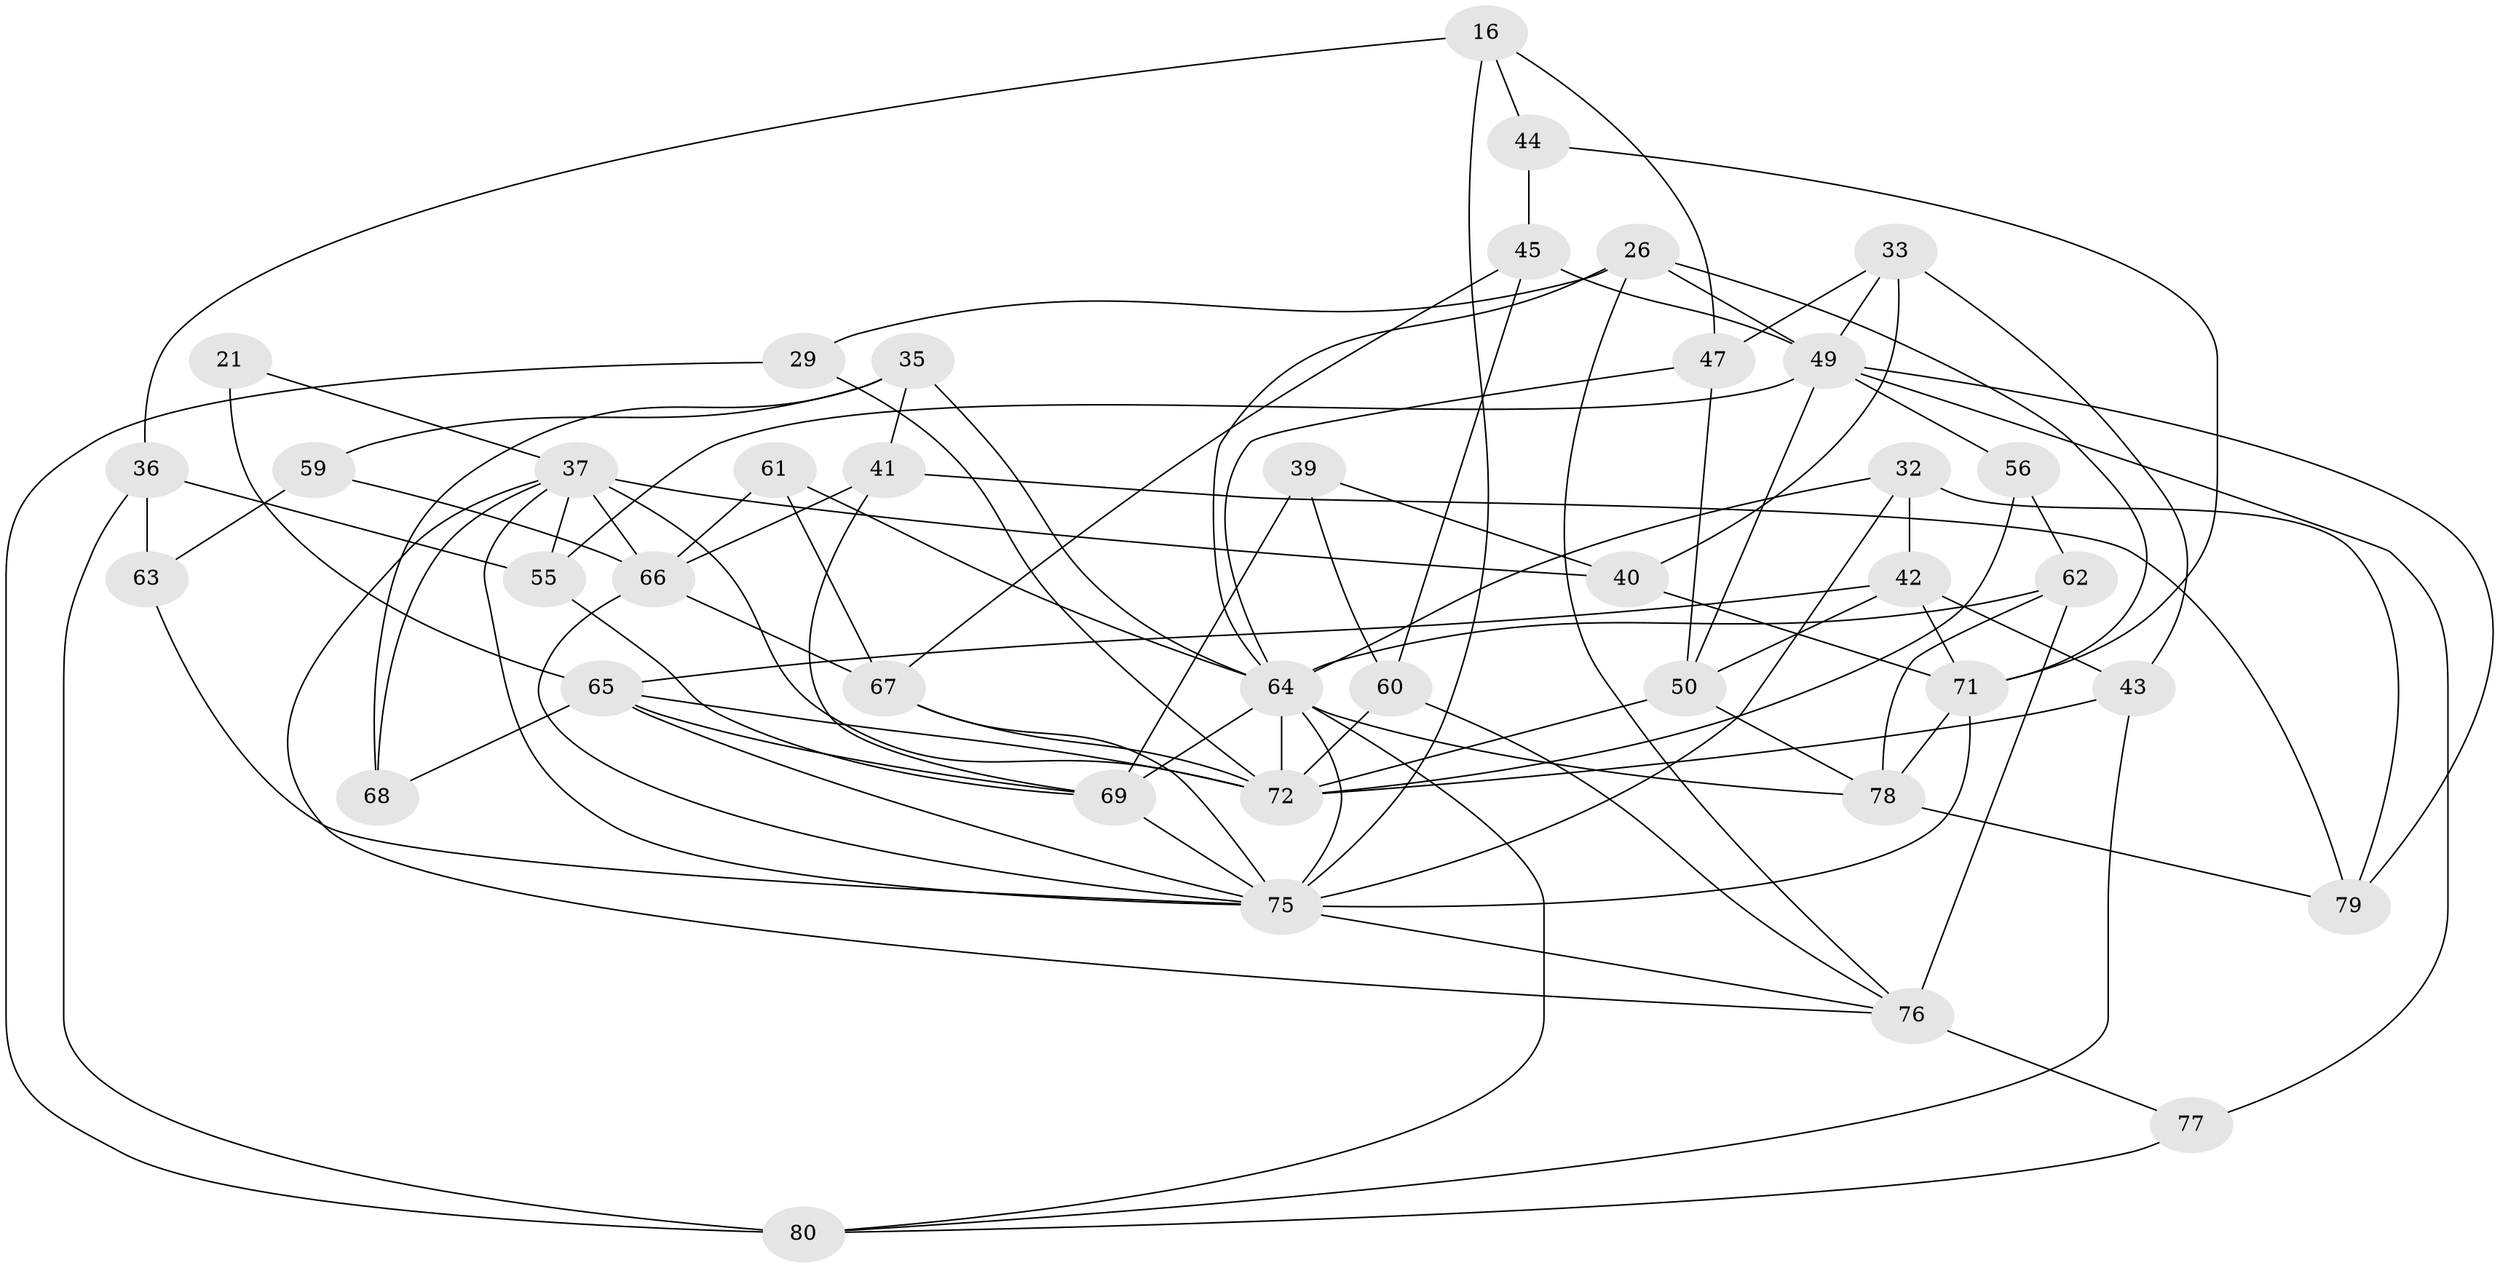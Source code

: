 // original degree distribution, {4: 1.0}
// Generated by graph-tools (version 1.1) at 2025/01/03/04/25 22:01:38]
// undirected, 40 vertices, 96 edges
graph export_dot {
graph [start="1"]
  node [color=gray90,style=filled];
  16 [super="+12"];
  21;
  26 [super="+19"];
  29;
  32 [super="+3"];
  33;
  35;
  36 [super="+20"];
  37 [super="+10+27"];
  39;
  40;
  41;
  42 [super="+9"];
  43;
  44;
  45;
  47;
  49 [super="+7+38"];
  50 [super="+22"];
  55;
  56;
  59;
  60;
  61;
  62 [super="+18"];
  63;
  64 [super="+34"];
  65 [super="+6+51"];
  66 [super="+48"];
  67 [super="+4"];
  68;
  69 [super="+28+58"];
  71 [super="+30"];
  72 [super="+1+53+5+57"];
  75 [super="+25+74"];
  76 [super="+73+54"];
  77;
  78 [super="+46"];
  79;
  80 [super="+15"];
  16 -- 44 [weight=2];
  16 -- 47;
  16 -- 36;
  16 -- 75 [weight=2];
  21 -- 65 [weight=3];
  21 -- 37;
  26 -- 29 [weight=2];
  26 -- 76;
  26 -- 49;
  26 -- 64;
  26 -- 71;
  29 -- 80;
  29 -- 72;
  32 -- 75 [weight=2];
  32 -- 79;
  32 -- 42 [weight=2];
  32 -- 64;
  33 -- 43;
  33 -- 40;
  33 -- 47;
  33 -- 49;
  35 -- 64;
  35 -- 68;
  35 -- 59;
  35 -- 41;
  36 -- 63 [weight=2];
  36 -- 55;
  36 -- 80 [weight=2];
  37 -- 76;
  37 -- 72 [weight=2];
  37 -- 68;
  37 -- 40;
  37 -- 66 [weight=2];
  37 -- 55;
  37 -- 75;
  39 -- 40;
  39 -- 60;
  39 -- 69 [weight=2];
  40 -- 71;
  41 -- 79;
  41 -- 66;
  41 -- 69;
  42 -- 43;
  42 -- 65;
  42 -- 50;
  42 -- 71;
  43 -- 80;
  43 -- 72;
  44 -- 45;
  44 -- 71;
  45 -- 60;
  45 -- 67;
  45 -- 49;
  47 -- 50;
  47 -- 64;
  49 -- 55;
  49 -- 56;
  49 -- 50;
  49 -- 77;
  49 -- 79;
  50 -- 72 [weight=2];
  50 -- 78;
  55 -- 69;
  56 -- 62 [weight=2];
  56 -- 72;
  59 -- 63;
  59 -- 66 [weight=2];
  60 -- 76;
  60 -- 72;
  61 -- 67 [weight=2];
  61 -- 66;
  61 -- 64;
  62 -- 76 [weight=2];
  62 -- 64;
  62 -- 78;
  63 -- 75;
  64 -- 78;
  64 -- 72 [weight=2];
  64 -- 69;
  64 -- 80;
  64 -- 75;
  65 -- 69;
  65 -- 68 [weight=2];
  65 -- 72;
  65 -- 75 [weight=2];
  66 -- 67;
  66 -- 75;
  67 -- 72;
  67 -- 75;
  69 -- 75 [weight=2];
  71 -- 78 [weight=2];
  71 -- 75 [weight=2];
  75 -- 76;
  76 -- 77 [weight=2];
  77 -- 80;
  78 -- 79;
}
